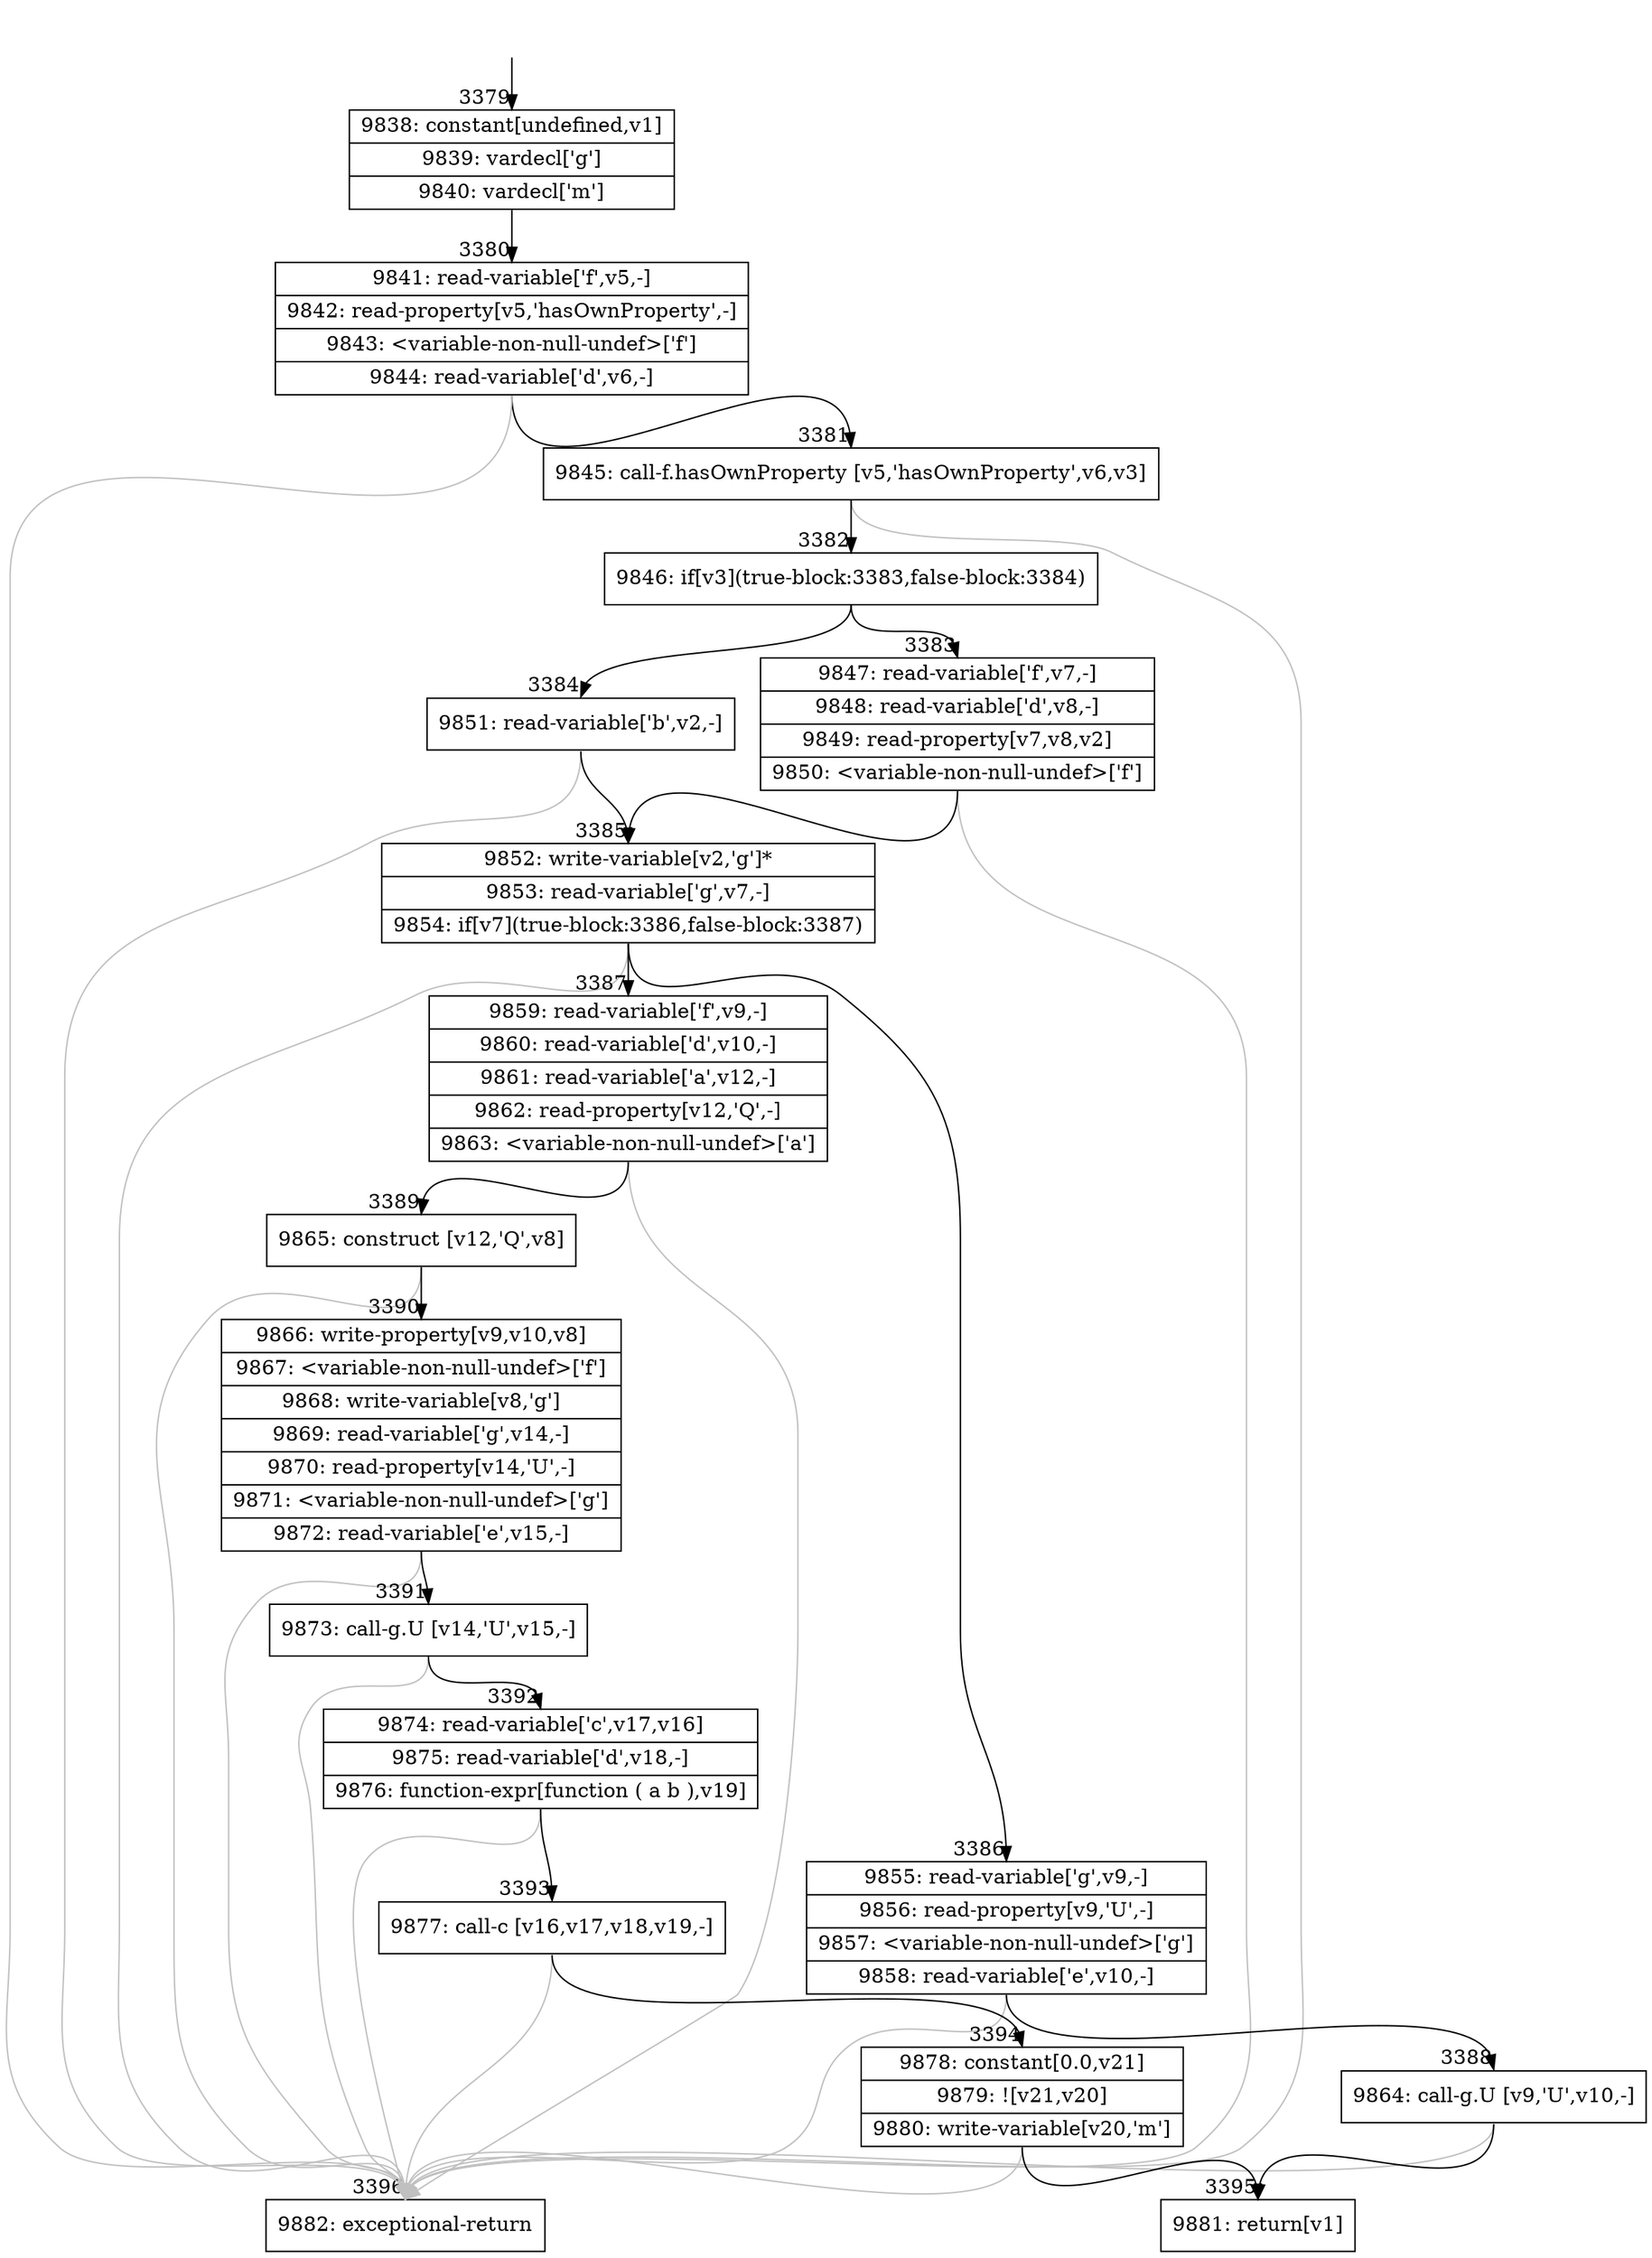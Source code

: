 digraph {
rankdir="TD"
BB_entry276[shape=none,label=""];
BB_entry276 -> BB3379 [tailport=s, headport=n, headlabel="    3379"]
BB3379 [shape=record label="{9838: constant[undefined,v1]|9839: vardecl['g']|9840: vardecl['m']}" ] 
BB3379 -> BB3380 [tailport=s, headport=n, headlabel="      3380"]
BB3380 [shape=record label="{9841: read-variable['f',v5,-]|9842: read-property[v5,'hasOwnProperty',-]|9843: \<variable-non-null-undef\>['f']|9844: read-variable['d',v6,-]}" ] 
BB3380 -> BB3381 [tailport=s, headport=n, headlabel="      3381"]
BB3380 -> BB3396 [tailport=s, headport=n, color=gray, headlabel="      3396"]
BB3381 [shape=record label="{9845: call-f.hasOwnProperty [v5,'hasOwnProperty',v6,v3]}" ] 
BB3381 -> BB3382 [tailport=s, headport=n, headlabel="      3382"]
BB3381 -> BB3396 [tailport=s, headport=n, color=gray]
BB3382 [shape=record label="{9846: if[v3](true-block:3383,false-block:3384)}" ] 
BB3382 -> BB3383 [tailport=s, headport=n, headlabel="      3383"]
BB3382 -> BB3384 [tailport=s, headport=n, headlabel="      3384"]
BB3383 [shape=record label="{9847: read-variable['f',v7,-]|9848: read-variable['d',v8,-]|9849: read-property[v7,v8,v2]|9850: \<variable-non-null-undef\>['f']}" ] 
BB3383 -> BB3385 [tailport=s, headport=n, headlabel="      3385"]
BB3383 -> BB3396 [tailport=s, headport=n, color=gray]
BB3384 [shape=record label="{9851: read-variable['b',v2,-]}" ] 
BB3384 -> BB3385 [tailport=s, headport=n]
BB3384 -> BB3396 [tailport=s, headport=n, color=gray]
BB3385 [shape=record label="{9852: write-variable[v2,'g']*|9853: read-variable['g',v7,-]|9854: if[v7](true-block:3386,false-block:3387)}" ] 
BB3385 -> BB3386 [tailport=s, headport=n, headlabel="      3386"]
BB3385 -> BB3387 [tailport=s, headport=n, headlabel="      3387"]
BB3385 -> BB3396 [tailport=s, headport=n, color=gray]
BB3386 [shape=record label="{9855: read-variable['g',v9,-]|9856: read-property[v9,'U',-]|9857: \<variable-non-null-undef\>['g']|9858: read-variable['e',v10,-]}" ] 
BB3386 -> BB3388 [tailport=s, headport=n, headlabel="      3388"]
BB3386 -> BB3396 [tailport=s, headport=n, color=gray]
BB3387 [shape=record label="{9859: read-variable['f',v9,-]|9860: read-variable['d',v10,-]|9861: read-variable['a',v12,-]|9862: read-property[v12,'Q',-]|9863: \<variable-non-null-undef\>['a']}" ] 
BB3387 -> BB3389 [tailport=s, headport=n, headlabel="      3389"]
BB3387 -> BB3396 [tailport=s, headport=n, color=gray]
BB3388 [shape=record label="{9864: call-g.U [v9,'U',v10,-]}" ] 
BB3388 -> BB3395 [tailport=s, headport=n, headlabel="      3395"]
BB3388 -> BB3396 [tailport=s, headport=n, color=gray]
BB3389 [shape=record label="{9865: construct [v12,'Q',v8]}" ] 
BB3389 -> BB3390 [tailport=s, headport=n, headlabel="      3390"]
BB3389 -> BB3396 [tailport=s, headport=n, color=gray]
BB3390 [shape=record label="{9866: write-property[v9,v10,v8]|9867: \<variable-non-null-undef\>['f']|9868: write-variable[v8,'g']|9869: read-variable['g',v14,-]|9870: read-property[v14,'U',-]|9871: \<variable-non-null-undef\>['g']|9872: read-variable['e',v15,-]}" ] 
BB3390 -> BB3391 [tailport=s, headport=n, headlabel="      3391"]
BB3390 -> BB3396 [tailport=s, headport=n, color=gray]
BB3391 [shape=record label="{9873: call-g.U [v14,'U',v15,-]}" ] 
BB3391 -> BB3392 [tailport=s, headport=n, headlabel="      3392"]
BB3391 -> BB3396 [tailport=s, headport=n, color=gray]
BB3392 [shape=record label="{9874: read-variable['c',v17,v16]|9875: read-variable['d',v18,-]|9876: function-expr[function ( a b ),v19]}" ] 
BB3392 -> BB3393 [tailport=s, headport=n, headlabel="      3393"]
BB3392 -> BB3396 [tailport=s, headport=n, color=gray]
BB3393 [shape=record label="{9877: call-c [v16,v17,v18,v19,-]}" ] 
BB3393 -> BB3394 [tailport=s, headport=n, headlabel="      3394"]
BB3393 -> BB3396 [tailport=s, headport=n, color=gray]
BB3394 [shape=record label="{9878: constant[0.0,v21]|9879: ![v21,v20]|9880: write-variable[v20,'m']}" ] 
BB3394 -> BB3395 [tailport=s, headport=n]
BB3394 -> BB3396 [tailport=s, headport=n, color=gray]
BB3395 [shape=record label="{9881: return[v1]}" ] 
BB3396 [shape=record label="{9882: exceptional-return}" ] 
}
